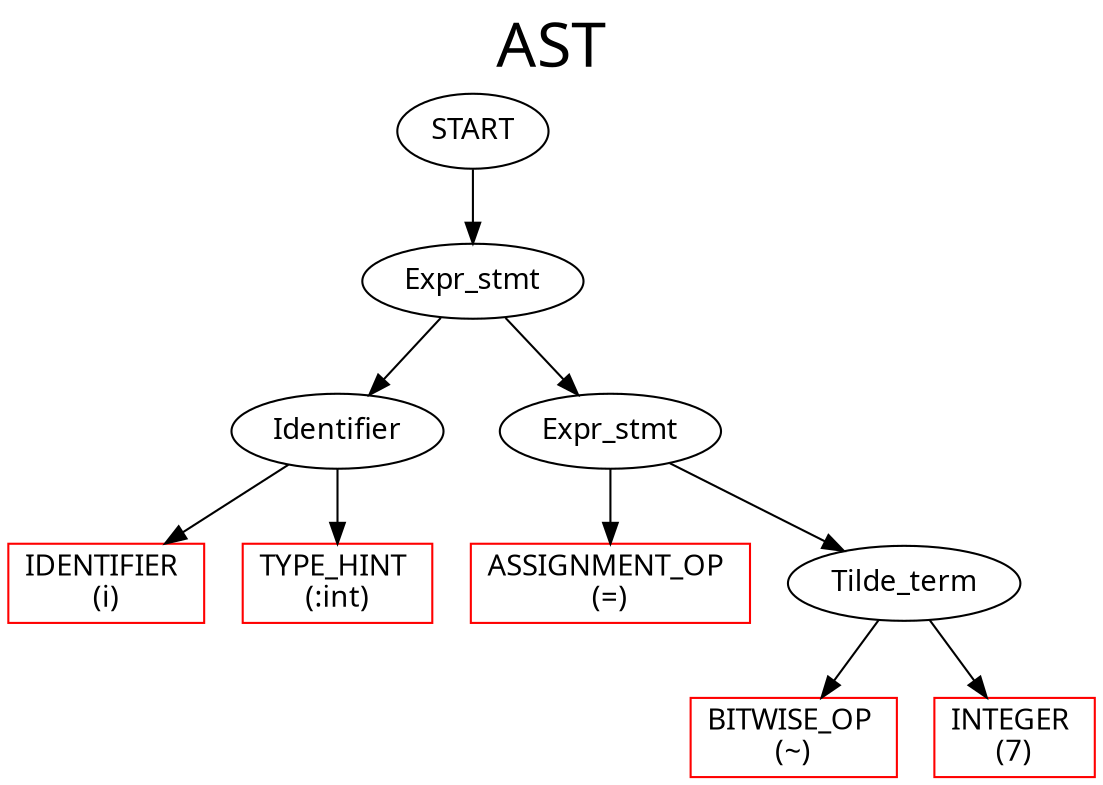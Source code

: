 digraph G{

label     = "AST"
fontname  = "Cascadia code"
fontsize  = 30
labelloc  = t

node   [ fontname="Cascadia code" ]
	31		[ style = solid label = "START"  ];
	31 -> 28
	28		[ style = solid label = "Expr_stmt"  ];
	28 -> 2
	2		[ style = solid label = "Identifier"  ];
	2 -> 0
	0		[ style = solid label = "IDENTIFIER 
(i)" color = red shape = rectangle ];
	2 -> 1
	1		[ style = solid label = "TYPE_HINT 
(:int)" color = red shape = rectangle ];
	28 -> 27
	27		[ style = solid label = "Expr_stmt"  ];
	27 -> 3
	3		[ style = solid label = "ASSIGNMENT_OP 
(=)" color = red shape = rectangle ];
	27 -> 17
	17		[ style = solid label = "Tilde_term"  ];
	17 -> 14
	14		[ style = solid label = "BITWISE_OP 
(~)" color = red shape = rectangle ];
	17 -> 15
	15		[ style = solid label = "INTEGER 
(7)" color = red shape = rectangle ];
}